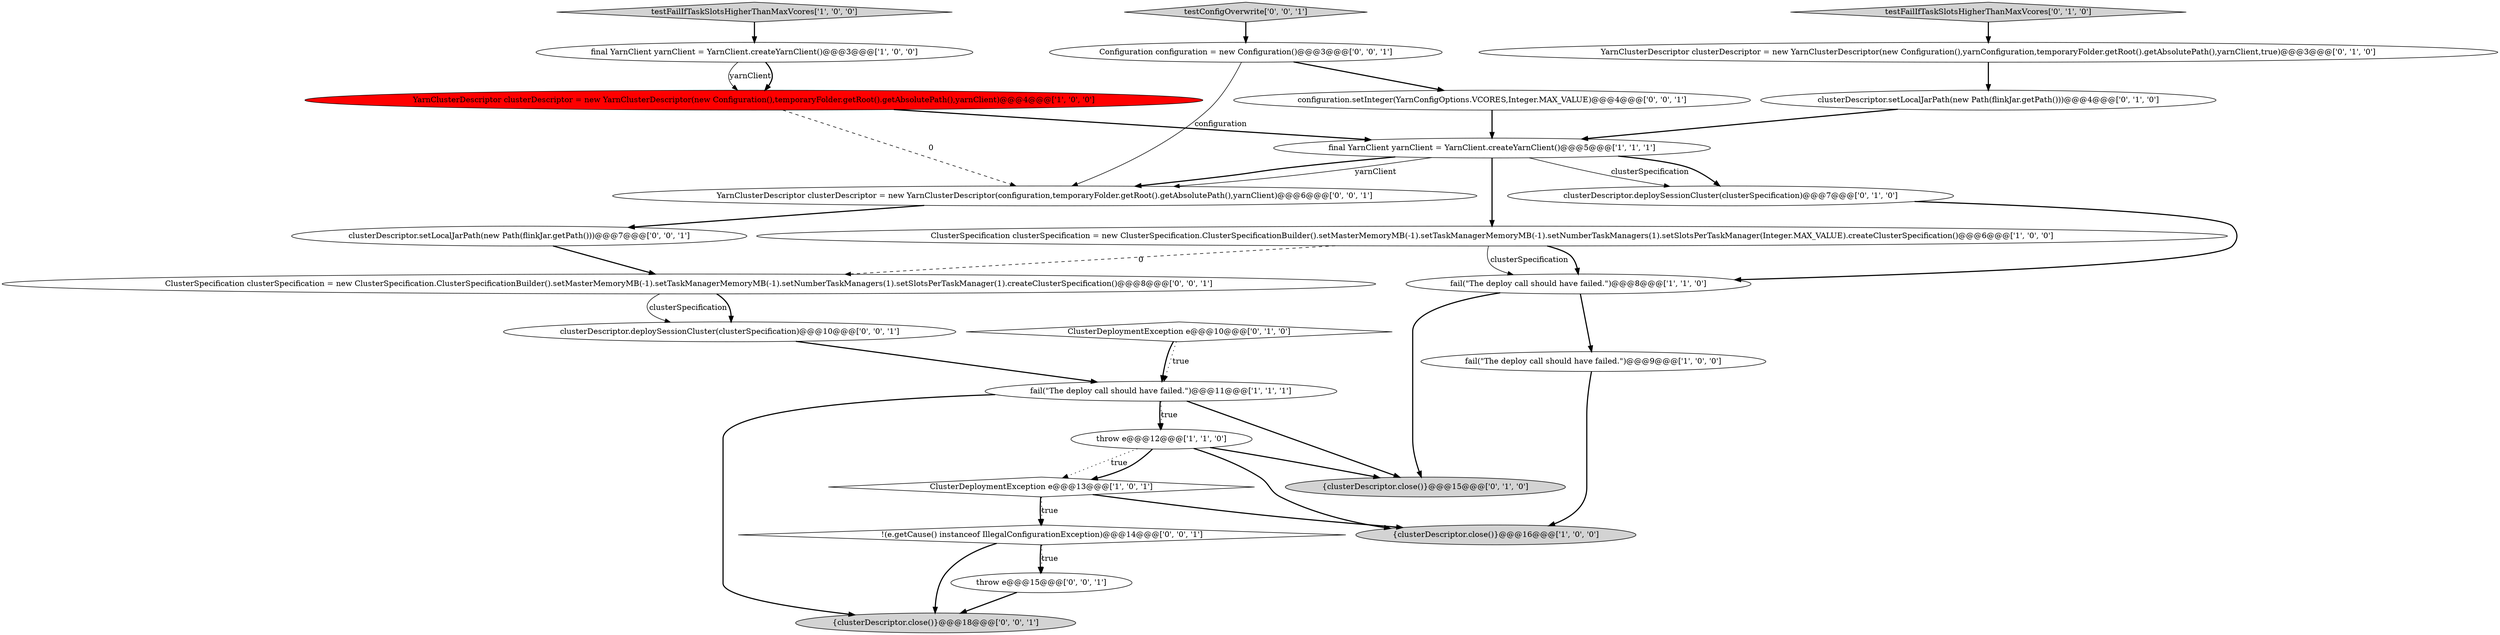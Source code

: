 digraph {
2 [style = filled, label = "throw e@@@12@@@['1', '1', '0']", fillcolor = white, shape = ellipse image = "AAA0AAABBB1BBB"];
18 [style = filled, label = "ClusterSpecification clusterSpecification = new ClusterSpecification.ClusterSpecificationBuilder().setMasterMemoryMB(-1).setTaskManagerMemoryMB(-1).setNumberTaskManagers(1).setSlotsPerTaskManager(1).createClusterSpecification()@@@8@@@['0', '0', '1']", fillcolor = white, shape = ellipse image = "AAA0AAABBB3BBB"];
17 [style = filled, label = "clusterDescriptor.setLocalJarPath(new Path(flinkJar.getPath()))@@@7@@@['0', '0', '1']", fillcolor = white, shape = ellipse image = "AAA0AAABBB3BBB"];
25 [style = filled, label = "clusterDescriptor.deploySessionCluster(clusterSpecification)@@@10@@@['0', '0', '1']", fillcolor = white, shape = ellipse image = "AAA0AAABBB3BBB"];
10 [style = filled, label = "final YarnClient yarnClient = YarnClient.createYarnClient()@@@3@@@['1', '0', '0']", fillcolor = white, shape = ellipse image = "AAA0AAABBB1BBB"];
4 [style = filled, label = "YarnClusterDescriptor clusterDescriptor = new YarnClusterDescriptor(new Configuration(),temporaryFolder.getRoot().getAbsolutePath(),yarnClient)@@@4@@@['1', '0', '0']", fillcolor = red, shape = ellipse image = "AAA1AAABBB1BBB"];
24 [style = filled, label = "Configuration configuration = new Configuration()@@@3@@@['0', '0', '1']", fillcolor = white, shape = ellipse image = "AAA0AAABBB3BBB"];
16 [style = filled, label = "clusterDescriptor.deploySessionCluster(clusterSpecification)@@@7@@@['0', '1', '0']", fillcolor = white, shape = ellipse image = "AAA0AAABBB2BBB"];
21 [style = filled, label = "{clusterDescriptor.close()}@@@18@@@['0', '0', '1']", fillcolor = lightgray, shape = ellipse image = "AAA0AAABBB3BBB"];
0 [style = filled, label = "fail(\"The deploy call should have failed.\")@@@8@@@['1', '1', '0']", fillcolor = white, shape = ellipse image = "AAA0AAABBB1BBB"];
20 [style = filled, label = "configuration.setInteger(YarnConfigOptions.VCORES,Integer.MAX_VALUE)@@@4@@@['0', '0', '1']", fillcolor = white, shape = ellipse image = "AAA0AAABBB3BBB"];
1 [style = filled, label = "fail(\"The deploy call should have failed.\")@@@11@@@['1', '1', '1']", fillcolor = white, shape = ellipse image = "AAA0AAABBB1BBB"];
19 [style = filled, label = "testConfigOverwrite['0', '0', '1']", fillcolor = lightgray, shape = diamond image = "AAA0AAABBB3BBB"];
9 [style = filled, label = "testFailIfTaskSlotsHigherThanMaxVcores['1', '0', '0']", fillcolor = lightgray, shape = diamond image = "AAA0AAABBB1BBB"];
14 [style = filled, label = "clusterDescriptor.setLocalJarPath(new Path(flinkJar.getPath()))@@@4@@@['0', '1', '0']", fillcolor = white, shape = ellipse image = "AAA0AAABBB2BBB"];
5 [style = filled, label = "ClusterDeploymentException e@@@13@@@['1', '0', '1']", fillcolor = white, shape = diamond image = "AAA0AAABBB1BBB"];
6 [style = filled, label = "final YarnClient yarnClient = YarnClient.createYarnClient()@@@5@@@['1', '1', '1']", fillcolor = white, shape = ellipse image = "AAA0AAABBB1BBB"];
7 [style = filled, label = "ClusterSpecification clusterSpecification = new ClusterSpecification.ClusterSpecificationBuilder().setMasterMemoryMB(-1).setTaskManagerMemoryMB(-1).setNumberTaskManagers(1).setSlotsPerTaskManager(Integer.MAX_VALUE).createClusterSpecification()@@@6@@@['1', '0', '0']", fillcolor = white, shape = ellipse image = "AAA0AAABBB1BBB"];
22 [style = filled, label = "YarnClusterDescriptor clusterDescriptor = new YarnClusterDescriptor(configuration,temporaryFolder.getRoot().getAbsolutePath(),yarnClient)@@@6@@@['0', '0', '1']", fillcolor = white, shape = ellipse image = "AAA0AAABBB3BBB"];
8 [style = filled, label = "fail(\"The deploy call should have failed.\")@@@9@@@['1', '0', '0']", fillcolor = white, shape = ellipse image = "AAA0AAABBB1BBB"];
15 [style = filled, label = "testFailIfTaskSlotsHigherThanMaxVcores['0', '1', '0']", fillcolor = lightgray, shape = diamond image = "AAA0AAABBB2BBB"];
12 [style = filled, label = "ClusterDeploymentException e@@@10@@@['0', '1', '0']", fillcolor = white, shape = diamond image = "AAA0AAABBB2BBB"];
13 [style = filled, label = "YarnClusterDescriptor clusterDescriptor = new YarnClusterDescriptor(new Configuration(),yarnConfiguration,temporaryFolder.getRoot().getAbsolutePath(),yarnClient,true)@@@3@@@['0', '1', '0']", fillcolor = white, shape = ellipse image = "AAA0AAABBB2BBB"];
23 [style = filled, label = "throw e@@@15@@@['0', '0', '1']", fillcolor = white, shape = ellipse image = "AAA0AAABBB3BBB"];
26 [style = filled, label = "!(e.getCause() instanceof IllegalConfigurationException)@@@14@@@['0', '0', '1']", fillcolor = white, shape = diamond image = "AAA0AAABBB3BBB"];
3 [style = filled, label = "{clusterDescriptor.close()}@@@16@@@['1', '0', '0']", fillcolor = lightgray, shape = ellipse image = "AAA0AAABBB1BBB"];
11 [style = filled, label = "{clusterDescriptor.close()}@@@15@@@['0', '1', '0']", fillcolor = lightgray, shape = ellipse image = "AAA0AAABBB2BBB"];
5->3 [style = bold, label=""];
16->0 [style = bold, label=""];
15->13 [style = bold, label=""];
25->1 [style = bold, label=""];
7->18 [style = dashed, label="0"];
6->22 [style = solid, label="yarnClient"];
4->6 [style = bold, label=""];
6->22 [style = bold, label=""];
18->25 [style = solid, label="clusterSpecification"];
2->3 [style = bold, label=""];
8->3 [style = bold, label=""];
5->26 [style = bold, label=""];
12->1 [style = dotted, label="true"];
0->11 [style = bold, label=""];
7->0 [style = bold, label=""];
26->23 [style = dotted, label="true"];
4->22 [style = dashed, label="0"];
20->6 [style = bold, label=""];
9->10 [style = bold, label=""];
12->1 [style = bold, label=""];
1->11 [style = bold, label=""];
26->21 [style = bold, label=""];
19->24 [style = bold, label=""];
24->20 [style = bold, label=""];
24->22 [style = solid, label="configuration"];
10->4 [style = solid, label="yarnClient"];
6->16 [style = solid, label="clusterSpecification"];
7->0 [style = solid, label="clusterSpecification"];
23->21 [style = bold, label=""];
6->16 [style = bold, label=""];
1->21 [style = bold, label=""];
26->23 [style = bold, label=""];
0->8 [style = bold, label=""];
18->25 [style = bold, label=""];
10->4 [style = bold, label=""];
22->17 [style = bold, label=""];
5->26 [style = dotted, label="true"];
1->2 [style = bold, label=""];
6->7 [style = bold, label=""];
1->2 [style = dotted, label="true"];
2->5 [style = dotted, label="true"];
13->14 [style = bold, label=""];
14->6 [style = bold, label=""];
2->11 [style = bold, label=""];
17->18 [style = bold, label=""];
2->5 [style = bold, label=""];
}

